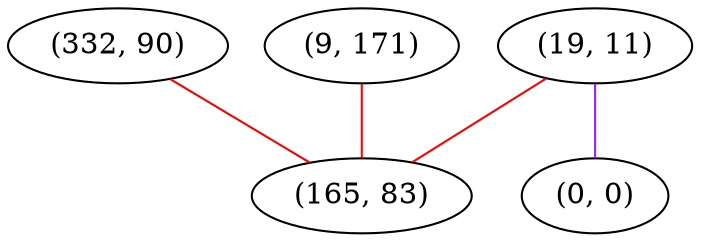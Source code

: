graph "" {
"(332, 90)";
"(9, 171)";
"(19, 11)";
"(0, 0)";
"(165, 83)";
"(332, 90)" -- "(165, 83)"  [color=red, key=0, weight=1];
"(9, 171)" -- "(165, 83)"  [color=red, key=0, weight=1];
"(19, 11)" -- "(0, 0)"  [color=purple, key=0, weight=4];
"(19, 11)" -- "(165, 83)"  [color=red, key=0, weight=1];
}
